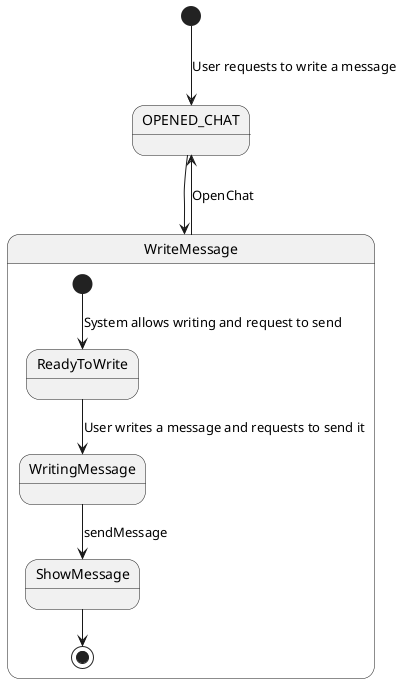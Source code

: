 @startuml SendMessage


[*] --> OPENED_CHAT : User requests to write a message

state WriteMessage {
    [*] --> ReadyToWrite : System allows writing and request to send
    ReadyToWrite --> WritingMessage : User writes a message and requests to send it
    WritingMessage --> ShowMessage : sendMessage
    ShowMessage --> [*]
}

OPENED_CHAT --> WriteMessage
WriteMessage --> OPENED_CHAT : OpenChat


@enduml
